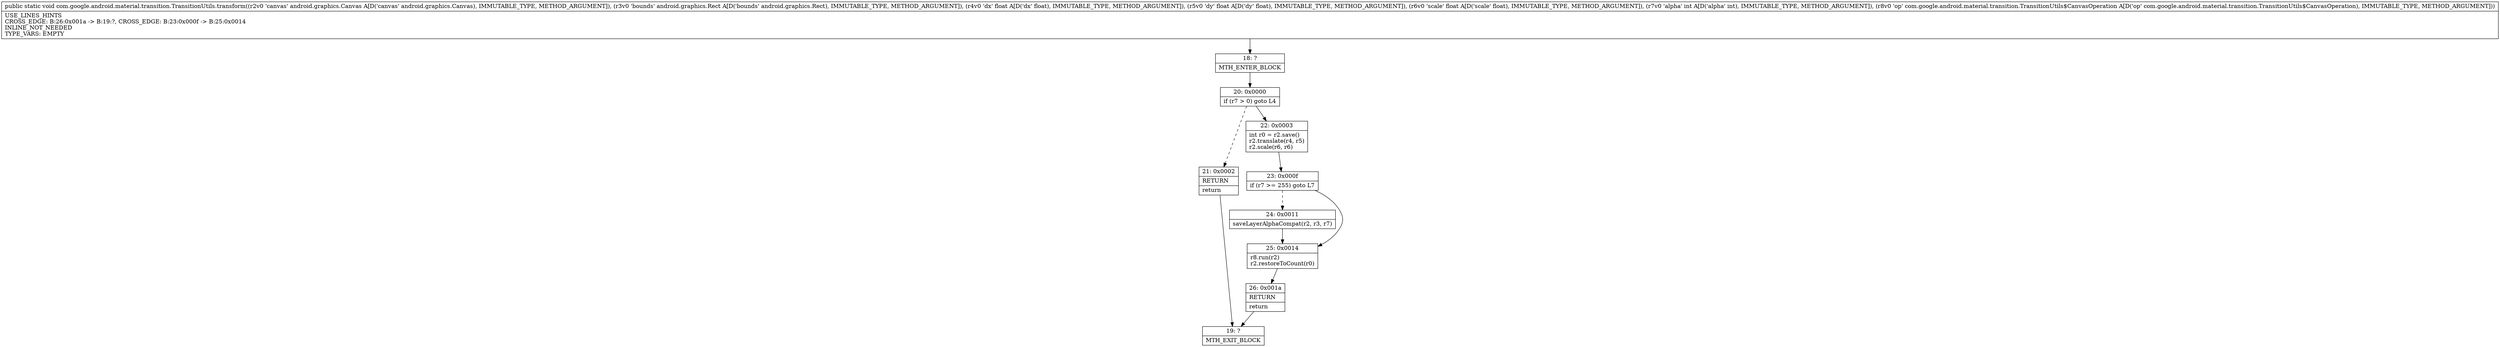 digraph "CFG forcom.google.android.material.transition.TransitionUtils.transform(Landroid\/graphics\/Canvas;Landroid\/graphics\/Rect;FFFILcom\/google\/android\/material\/transition\/TransitionUtils$CanvasOperation;)V" {
Node_18 [shape=record,label="{18\:\ ?|MTH_ENTER_BLOCK\l}"];
Node_20 [shape=record,label="{20\:\ 0x0000|if (r7 \> 0) goto L4\l}"];
Node_21 [shape=record,label="{21\:\ 0x0002|RETURN\l|return\l}"];
Node_19 [shape=record,label="{19\:\ ?|MTH_EXIT_BLOCK\l}"];
Node_22 [shape=record,label="{22\:\ 0x0003|int r0 = r2.save()\lr2.translate(r4, r5)\lr2.scale(r6, r6)\l}"];
Node_23 [shape=record,label="{23\:\ 0x000f|if (r7 \>= 255) goto L7\l}"];
Node_24 [shape=record,label="{24\:\ 0x0011|saveLayerAlphaCompat(r2, r3, r7)\l}"];
Node_25 [shape=record,label="{25\:\ 0x0014|r8.run(r2)\lr2.restoreToCount(r0)\l}"];
Node_26 [shape=record,label="{26\:\ 0x001a|RETURN\l|return\l}"];
MethodNode[shape=record,label="{public static void com.google.android.material.transition.TransitionUtils.transform((r2v0 'canvas' android.graphics.Canvas A[D('canvas' android.graphics.Canvas), IMMUTABLE_TYPE, METHOD_ARGUMENT]), (r3v0 'bounds' android.graphics.Rect A[D('bounds' android.graphics.Rect), IMMUTABLE_TYPE, METHOD_ARGUMENT]), (r4v0 'dx' float A[D('dx' float), IMMUTABLE_TYPE, METHOD_ARGUMENT]), (r5v0 'dy' float A[D('dy' float), IMMUTABLE_TYPE, METHOD_ARGUMENT]), (r6v0 'scale' float A[D('scale' float), IMMUTABLE_TYPE, METHOD_ARGUMENT]), (r7v0 'alpha' int A[D('alpha' int), IMMUTABLE_TYPE, METHOD_ARGUMENT]), (r8v0 'op' com.google.android.material.transition.TransitionUtils$CanvasOperation A[D('op' com.google.android.material.transition.TransitionUtils$CanvasOperation), IMMUTABLE_TYPE, METHOD_ARGUMENT]))  | USE_LINES_HINTS\lCROSS_EDGE: B:26:0x001a \-\> B:19:?, CROSS_EDGE: B:23:0x000f \-\> B:25:0x0014\lINLINE_NOT_NEEDED\lTYPE_VARS: EMPTY\l}"];
MethodNode -> Node_18;Node_18 -> Node_20;
Node_20 -> Node_21[style=dashed];
Node_20 -> Node_22;
Node_21 -> Node_19;
Node_22 -> Node_23;
Node_23 -> Node_24[style=dashed];
Node_23 -> Node_25;
Node_24 -> Node_25;
Node_25 -> Node_26;
Node_26 -> Node_19;
}

